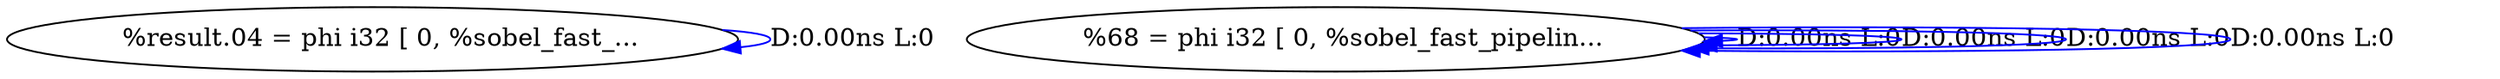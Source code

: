 digraph {
Node0x2e6af90[label="  %result.04 = phi i32 [ 0, %sobel_fast_..."];
Node0x2e6af90 -> Node0x2e6af90[label="D:0.00ns L:0",color=blue];
Node0x2e6b070[label="  %68 = phi i32 [ 0, %sobel_fast_pipelin..."];
Node0x2e6b070 -> Node0x2e6b070[label="D:0.00ns L:0",color=blue];
Node0x2e6b070 -> Node0x2e6b070[label="D:0.00ns L:0",color=blue];
Node0x2e6b070 -> Node0x2e6b070[label="D:0.00ns L:0",color=blue];
Node0x2e6b070 -> Node0x2e6b070[label="D:0.00ns L:0",color=blue];
}
